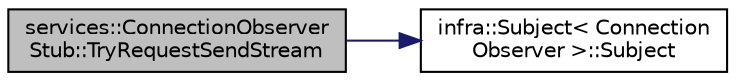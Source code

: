 digraph "services::ConnectionObserverStub::TryRequestSendStream"
{
 // INTERACTIVE_SVG=YES
  edge [fontname="Helvetica",fontsize="10",labelfontname="Helvetica",labelfontsize="10"];
  node [fontname="Helvetica",fontsize="10",shape=record];
  rankdir="LR";
  Node15 [label="services::ConnectionObserver\lStub::TryRequestSendStream",height=0.2,width=0.4,color="black", fillcolor="grey75", style="filled", fontcolor="black"];
  Node15 -> Node16 [color="midnightblue",fontsize="10",style="solid",fontname="Helvetica"];
  Node16 [label="infra::Subject\< Connection\lObserver \>::Subject",height=0.2,width=0.4,color="black", fillcolor="white", style="filled",URL="$d1/db2/classinfra_1_1_subject.html#ae8eed3b19f76537578b5ebb12054e1d8"];
}
